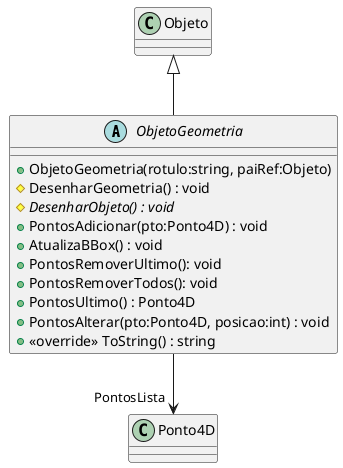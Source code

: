 @startuml ObjetoGeometria
abstract class ObjetoGeometria {
    + ObjetoGeometria(rotulo:string, paiRef:Objeto)
    # DesenharGeometria() : void
    # {abstract} DesenharObjeto() : void
    + PontosAdicionar(pto:Ponto4D) : void
    + AtualizaBBox() : void
    + PontosRemoverUltimo(): void
    + PontosRemoverTodos(): void
    + PontosUltimo() : Ponto4D
    + PontosAlterar(pto:Ponto4D, posicao:int) : void
    + <<override>> ToString() : string
}
Objeto <|-- ObjetoGeometria
ObjetoGeometria --> "PontosLista" Ponto4D
@enduml
